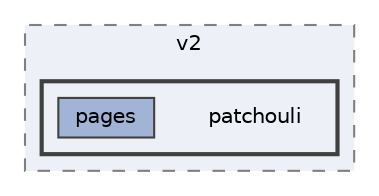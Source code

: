 digraph "patchouli"
{
 // LATEX_PDF_SIZE
  bgcolor="transparent";
  edge [fontname=Helvetica,fontsize=10,labelfontname=Helvetica,labelfontsize=10];
  node [fontname=Helvetica,fontsize=10,shape=box,height=0.2,width=0.4];
  compound=true
  subgraph clusterdir_b6eb49b239271709c15e75ac604740e7 {
    graph [ bgcolor="#edf0f7", pencolor="grey50", label="v2", fontname=Helvetica,fontsize=10 style="filled,dashed", URL="dir_b6eb49b239271709c15e75ac604740e7.html",tooltip=""]
  subgraph clusterdir_5344376f7724e40bd78389154f9fc04d {
    graph [ bgcolor="#edf0f7", pencolor="grey25", label="", fontname=Helvetica,fontsize=10 style="filled,bold", URL="dir_5344376f7724e40bd78389154f9fc04d.html",tooltip=""]
    dir_5344376f7724e40bd78389154f9fc04d [shape=plaintext, label="patchouli"];
  dir_74c58aac0bdcb62ccbf8cc012ae0c4b9 [label="pages", fillcolor="#a2b4d6", color="grey25", style="filled", URL="dir_74c58aac0bdcb62ccbf8cc012ae0c4b9.html",tooltip=""];
  }
  }
}
